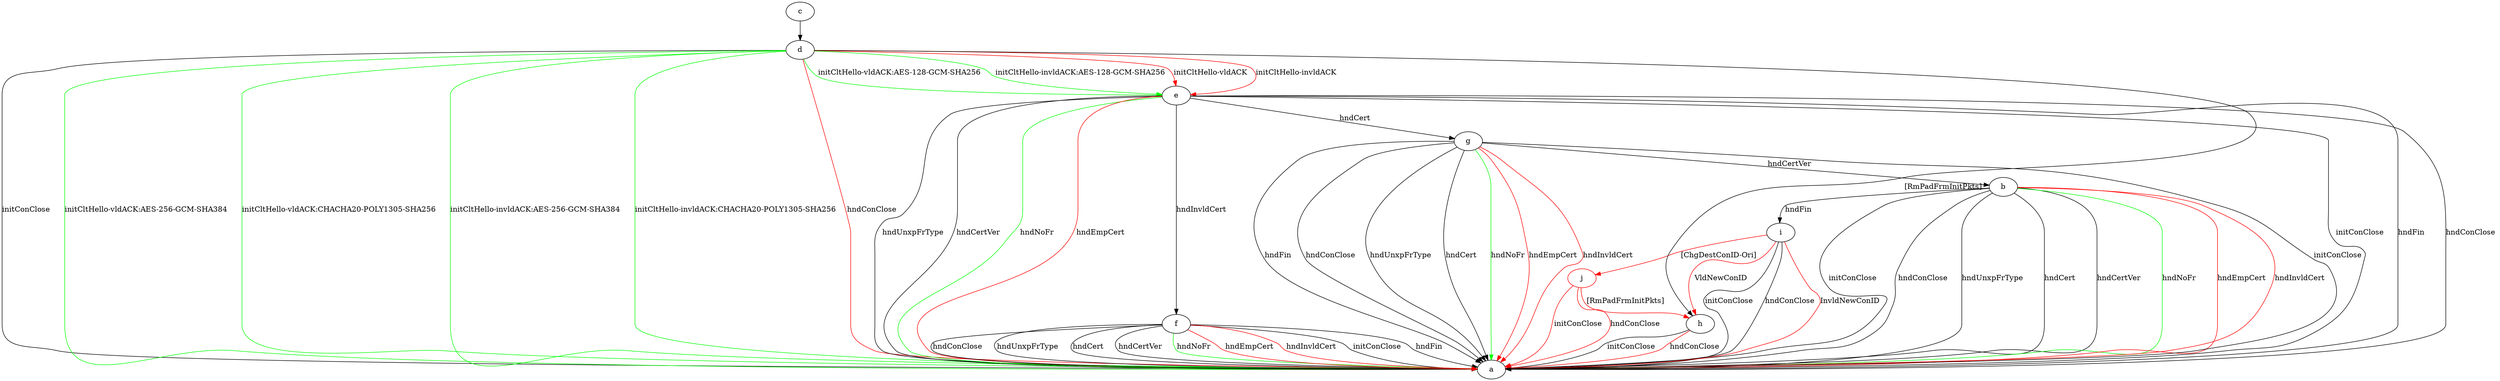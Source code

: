 digraph "" {
	b -> a	[key=0,
		label="initConClose "];
	b -> a	[key=1,
		label="hndConClose "];
	b -> a	[key=2,
		label="hndUnxpFrType "];
	b -> a	[key=3,
		label="hndCert "];
	b -> a	[key=4,
		label="hndCertVer "];
	b -> a	[key=5,
		color=green,
		label="hndNoFr "];
	b -> a	[key=6,
		color=red,
		label="hndEmpCert "];
	b -> a	[key=7,
		color=red,
		label="hndInvldCert "];
	b -> i	[key=0,
		label="hndFin "];
	c -> d	[key=0];
	d -> a	[key=0,
		label="initConClose "];
	d -> a	[key=1,
		color=green,
		label="initCltHello-vldACK:AES-256-GCM-SHA384 "];
	d -> a	[key=2,
		color=green,
		label="initCltHello-vldACK:CHACHA20-POLY1305-SHA256 "];
	d -> a	[key=3,
		color=green,
		label="initCltHello-invldACK:AES-256-GCM-SHA384 "];
	d -> a	[key=4,
		color=green,
		label="initCltHello-invldACK:CHACHA20-POLY1305-SHA256 "];
	d -> a	[key=5,
		color=red,
		label="hndConClose "];
	d -> e	[key=0,
		color=green,
		label="initCltHello-vldACK:AES-128-GCM-SHA256 "];
	d -> e	[key=1,
		color=green,
		label="initCltHello-invldACK:AES-128-GCM-SHA256 "];
	d -> e	[key=2,
		color=red,
		label="initCltHello-vldACK "];
	d -> e	[key=3,
		color=red,
		label="initCltHello-invldACK "];
	d -> h	[key=0,
		label="[RmPadFrmInitPkts] "];
	e -> a	[key=0,
		label="initConClose "];
	e -> a	[key=1,
		label="hndFin "];
	e -> a	[key=2,
		label="hndConClose "];
	e -> a	[key=3,
		label="hndUnxpFrType "];
	e -> a	[key=4,
		label="hndCertVer "];
	e -> a	[key=5,
		color=green,
		label="hndNoFr "];
	e -> a	[key=6,
		color=red,
		label="hndEmpCert "];
	e -> f	[key=0,
		label="hndInvldCert "];
	e -> g	[key=0,
		label="hndCert "];
	f -> a	[key=0,
		label="initConClose "];
	f -> a	[key=1,
		label="hndFin "];
	f -> a	[key=2,
		label="hndConClose "];
	f -> a	[key=3,
		label="hndUnxpFrType "];
	f -> a	[key=4,
		label="hndCert "];
	f -> a	[key=5,
		label="hndCertVer "];
	f -> a	[key=6,
		color=green,
		label="hndNoFr "];
	f -> a	[key=7,
		color=red,
		label="hndEmpCert "];
	f -> a	[key=8,
		color=red,
		label="hndInvldCert "];
	g -> a	[key=0,
		label="initConClose "];
	g -> a	[key=1,
		label="hndFin "];
	g -> a	[key=2,
		label="hndConClose "];
	g -> a	[key=3,
		label="hndUnxpFrType "];
	g -> a	[key=4,
		label="hndCert "];
	g -> a	[key=5,
		color=green,
		label="hndNoFr "];
	g -> a	[key=6,
		color=red,
		label="hndEmpCert "];
	g -> a	[key=7,
		color=red,
		label="hndInvldCert "];
	g -> b	[key=0,
		label="hndCertVer "];
	h -> a	[key=0,
		label="initConClose "];
	h -> a	[key=1,
		color=red,
		label="hndConClose "];
	i -> a	[key=0,
		label="initConClose "];
	i -> a	[key=1,
		label="hndConClose "];
	i -> a	[key=2,
		color=red,
		label="InvldNewConID "];
	i -> h	[key=0,
		color=red,
		label="VldNewConID "];
	j	[color=red];
	i -> j	[key=0,
		color=red,
		label="[ChgDestConID-Ori] "];
	j -> a	[key=0,
		color=red,
		label="initConClose "];
	j -> a	[key=1,
		color=red,
		label="hndConClose "];
	j -> h	[key=0,
		color=red,
		label="[RmPadFrmInitPkts] "];
}
